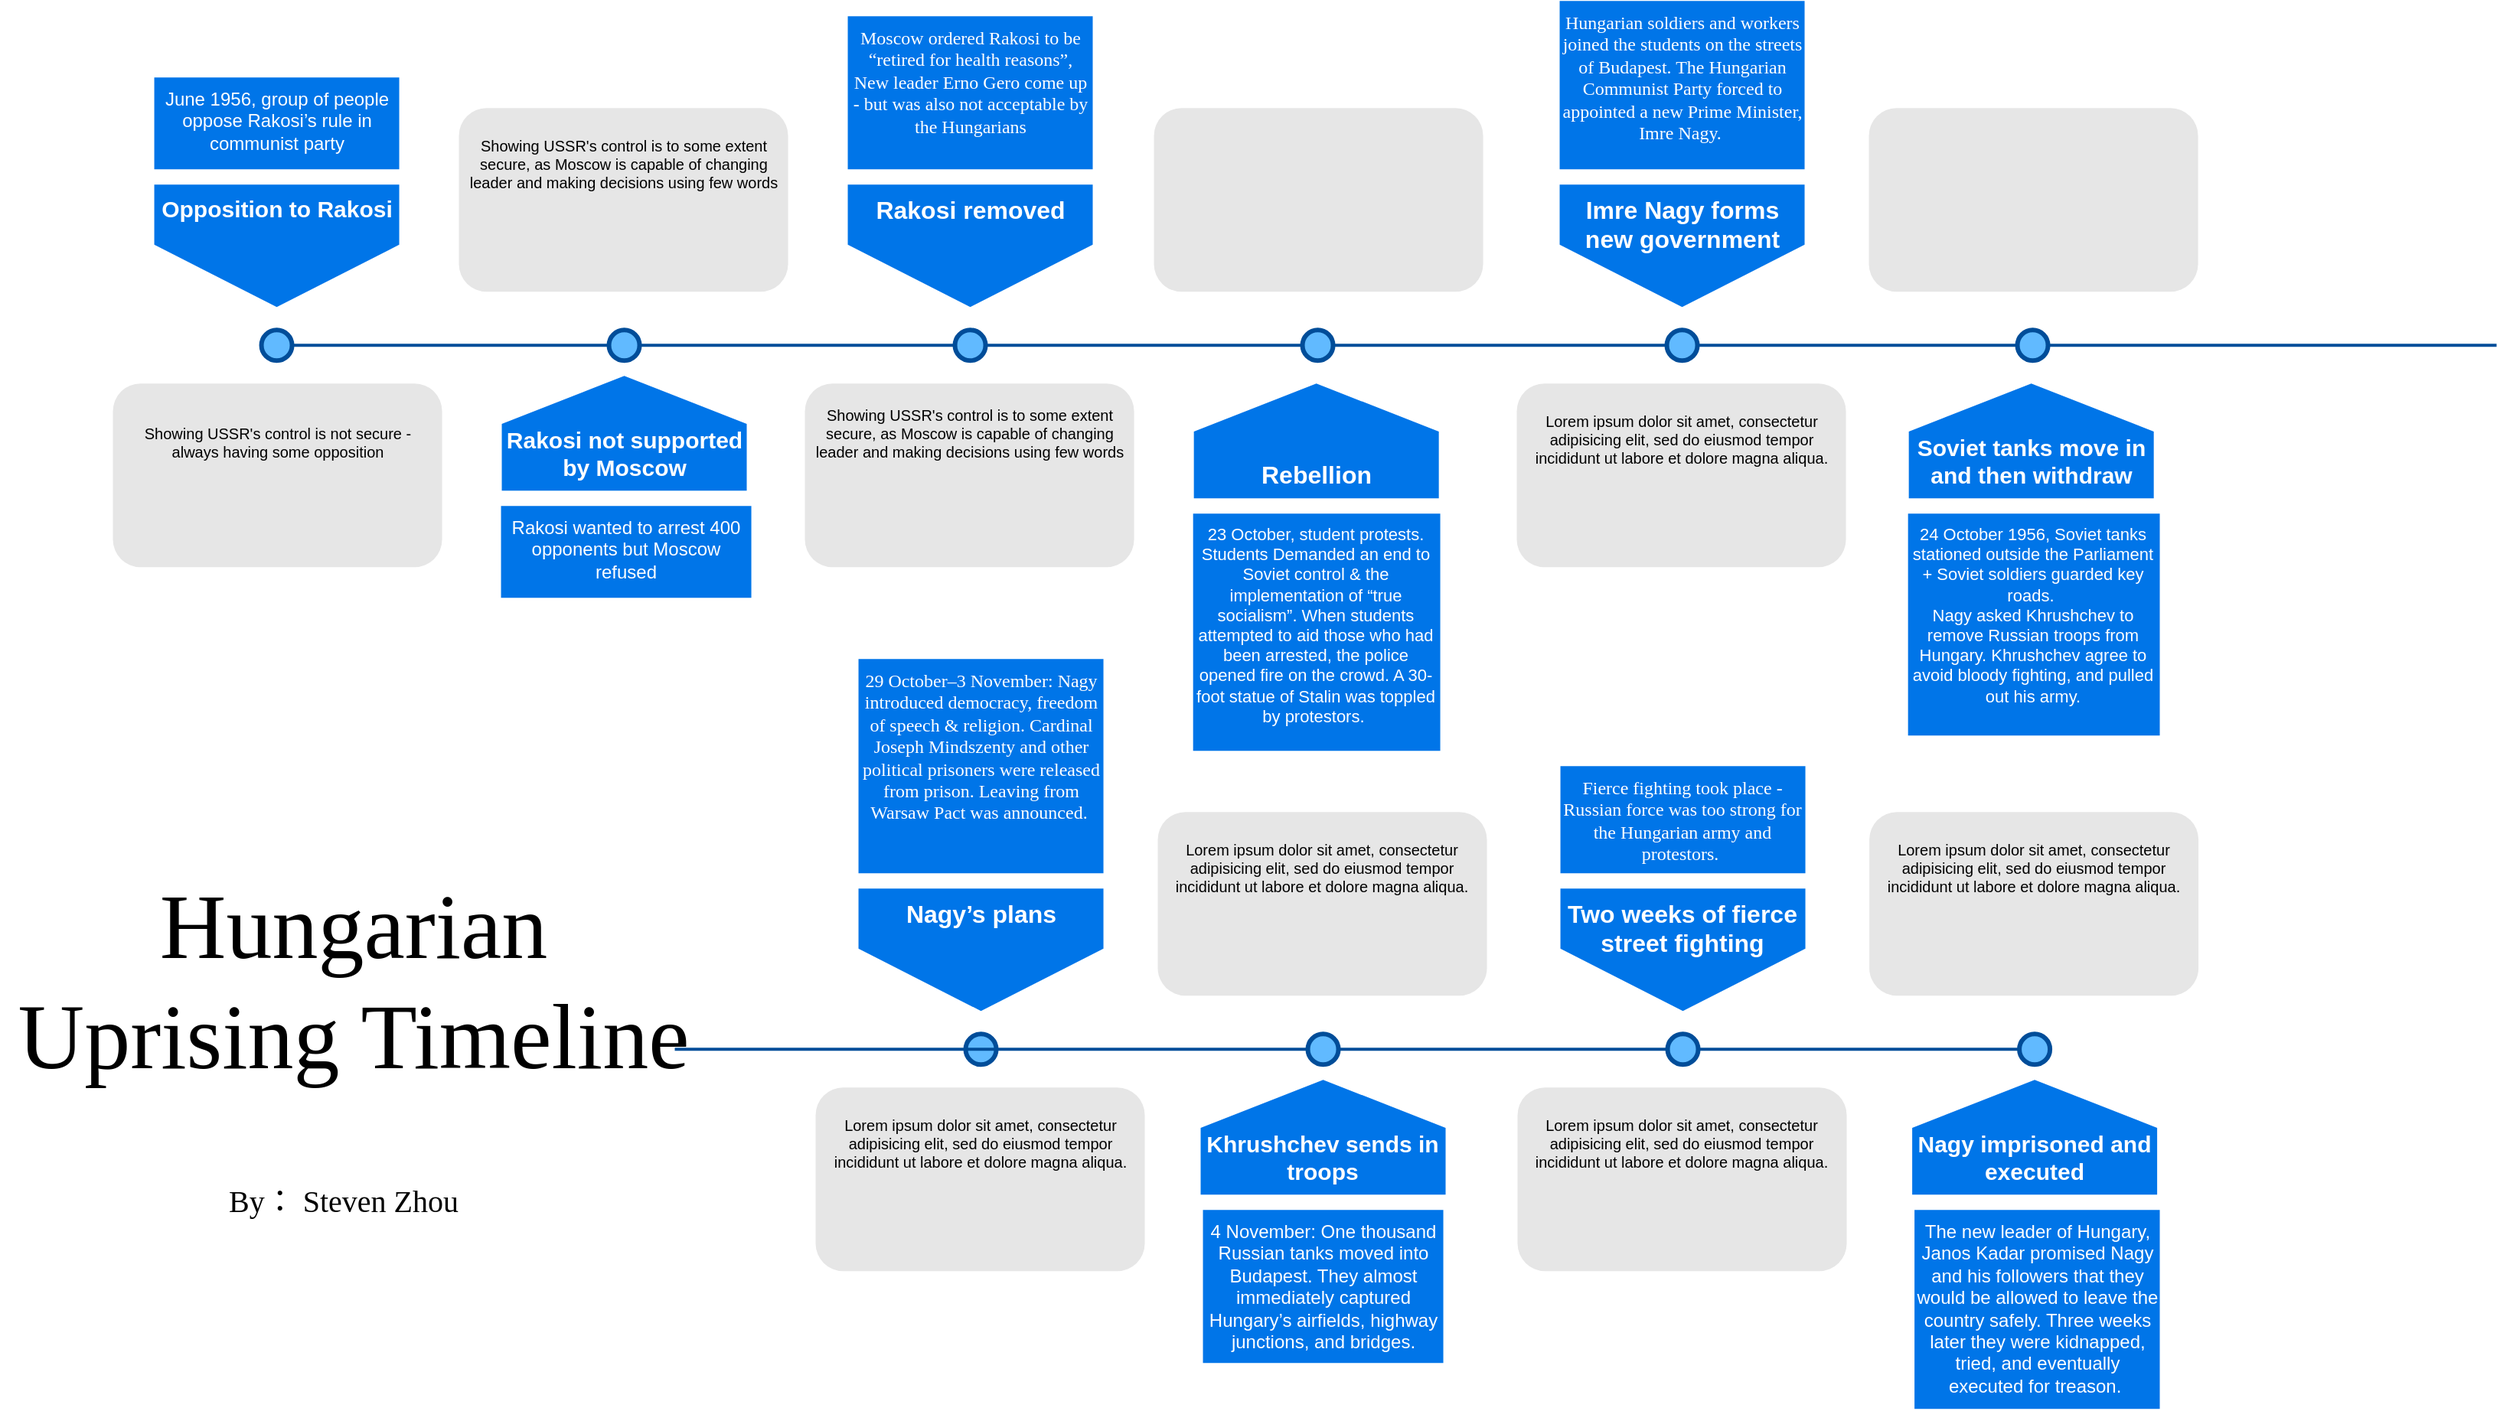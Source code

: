 <mxfile version="12.7.1" type="github">
  <diagram name="Page-1" id="82e54ff1-d628-8f03-85c4-9753963a91cd">
    <mxGraphModel dx="1774" dy="1056" grid="1" gridSize="10" guides="1" tooltips="1" connect="1" arrows="1" fold="1" page="1" pageScale="1" pageWidth="1654" pageHeight="1169" background="#ffffff" math="0" shadow="0">
      <root>
        <mxCell id="0" />
        <mxCell id="1" parent="0" />
        <mxCell id="4ec97bd9e5d20128-1" value="" style="line;strokeWidth=2;html=1;fillColor=none;fontSize=28;fontColor=#004D99;strokeColor=#004D99;" parent="1" vertex="1">
          <mxGeometry x="190" y="342.62" width="1447.77" height="10" as="geometry" />
        </mxCell>
        <mxCell id="4ec97bd9e5d20128-5" value="&lt;font style=&quot;font-size: 15px&quot;&gt;&lt;b&gt;Opposition to Rakosi&lt;/b&gt;&lt;/font&gt;" style="shape=offPageConnector;whiteSpace=wrap;html=1;fillColor=#0075E8;fontSize=15;fontColor=#FFFFFF;size=0.509;verticalAlign=top;strokeColor=none;" parent="1" vertex="1">
          <mxGeometry x="107.77" y="242.62" width="160" height="80" as="geometry" />
        </mxCell>
        <mxCell id="4ec97bd9e5d20128-7" value="&lt;b&gt;Rakosi not supported by Moscow&lt;/b&gt;" style="shape=offPageConnector;whiteSpace=wrap;html=1;fillColor=#0075E8;fontSize=15;fontColor=#FFFFFF;size=0.418;flipV=1;verticalAlign=bottom;strokeColor=none;spacingBottom=4;" parent="1" vertex="1">
          <mxGeometry x="334.77" y="367.62" width="160" height="75" as="geometry" />
        </mxCell>
        <mxCell id="4ec97bd9e5d20128-9" value="" style="ellipse;whiteSpace=wrap;html=1;fillColor=#61BAFF;fontSize=28;fontColor=#004D99;strokeWidth=3;strokeColor=#004D99;" parent="1" vertex="1">
          <mxGeometry x="177.77" y="337.62" width="20" height="20" as="geometry" />
        </mxCell>
        <mxCell id="4ec97bd9e5d20128-10" value="" style="ellipse;whiteSpace=wrap;html=1;fillColor=#61BAFF;fontSize=28;fontColor=#004D99;strokeWidth=3;strokeColor=#004D99;" parent="1" vertex="1">
          <mxGeometry x="404.77" y="337.62" width="20" height="20" as="geometry" />
        </mxCell>
        <mxCell id="4ec97bd9e5d20128-11" value="" style="ellipse;whiteSpace=wrap;html=1;fillColor=#61BAFF;fontSize=28;fontColor=#004D99;strokeWidth=3;strokeColor=#004D99;" parent="1" vertex="1">
          <mxGeometry x="630.77" y="337.62" width="20" height="20" as="geometry" />
        </mxCell>
        <mxCell id="4ec97bd9e5d20128-13" value="" style="ellipse;whiteSpace=wrap;html=1;fillColor=#61BAFF;fontSize=28;fontColor=#004D99;strokeWidth=3;strokeColor=#004D99;" parent="1" vertex="1">
          <mxGeometry x="857.77" y="337.62" width="20" height="20" as="geometry" />
        </mxCell>
        <mxCell id="4ec97bd9e5d20128-14" value="&lt;h1 style=&quot;font-size: 10px&quot;&gt;&lt;span style=&quot;font-weight: normal&quot;&gt;&lt;br&gt;&lt;br&gt;&lt;/span&gt;&lt;/h1&gt;&lt;div&gt;Showing USSR&#39;s control is not secure - always having some opposition&lt;/div&gt;" style="text;html=1;spacing=5;spacingTop=-20;whiteSpace=wrap;overflow=hidden;strokeColor=none;strokeWidth=3;fillColor=#E6E6E6;fontSize=10;fontColor=#000000;align=center;rounded=1;" parent="1" vertex="1">
          <mxGeometry x="80.77" y="372.62" width="215" height="120" as="geometry" />
        </mxCell>
        <mxCell id="4ec97bd9e5d20128-16" value="&lt;h1 style=&quot;font-size: 10px&quot;&gt;&lt;br&gt;&lt;/h1&gt;&lt;p style=&quot;font-size: 10px&quot;&gt;Showing USSR&#39;s control is to some extent secure, as Moscow is capable of changing leader and making decisions using few words&lt;/p&gt;" style="text;html=1;spacing=5;spacingTop=-20;whiteSpace=wrap;overflow=hidden;strokeColor=none;strokeWidth=3;fillColor=#E6E6E6;fontSize=10;fontColor=#000000;align=center;rounded=1;" parent="1" vertex="1">
          <mxGeometry x="306.77" y="192.62" width="215" height="120" as="geometry" />
        </mxCell>
        <mxCell id="4ec97bd9e5d20128-17" value="&lt;h1 style=&quot;font-size: 10px&quot;&gt;&lt;span style=&quot;font-weight: 400&quot;&gt;&lt;br&gt;&lt;/span&gt;&lt;/h1&gt;&lt;h1 style=&quot;font-size: 10px&quot;&gt;&lt;span style=&quot;font-weight: 400&quot;&gt;Showing USSR&#39;s control is to some extent secure, as Moscow is capable of changing leader and making decisions using few words&lt;/span&gt;&lt;br&gt;&lt;/h1&gt;" style="text;html=1;spacing=5;spacingTop=-20;whiteSpace=wrap;overflow=hidden;strokeColor=none;strokeWidth=3;fillColor=#E6E6E6;fontSize=10;fontColor=#000000;align=center;rounded=1;" parent="1" vertex="1">
          <mxGeometry x="532.77" y="372.62" width="215" height="120" as="geometry" />
        </mxCell>
        <mxCell id="4ec97bd9e5d20128-18" value="&lt;h1 style=&quot;font-size: 10px&quot;&gt;&lt;br style=&quot;font-size: 10px&quot;&gt;&lt;/h1&gt;&lt;div&gt;&lt;br&gt;&lt;/div&gt;" style="text;html=1;spacing=5;spacingTop=-20;whiteSpace=wrap;overflow=hidden;strokeColor=none;strokeWidth=3;fillColor=#E6E6E6;fontSize=13;fontColor=#000000;align=center;rounded=1;" parent="1" vertex="1">
          <mxGeometry x="760.77" y="192.62" width="215" height="120" as="geometry" />
        </mxCell>
        <mxCell id="olR5RwuTCDaTEog6YX5e-5" value="Hungarian Uprising Timeline" style="text;html=1;strokeColor=none;fillColor=none;align=center;verticalAlign=middle;whiteSpace=wrap;rounded=0;fontSize=60;fontFamily=Georgia;" vertex="1" parent="1">
          <mxGeometry x="7.77" y="752.62" width="460" height="20" as="geometry" />
        </mxCell>
        <mxCell id="olR5RwuTCDaTEog6YX5e-7" value="&lt;font style=&quot;font-size: 20px&quot;&gt;By： Steven Zhou&lt;/font&gt;" style="text;html=1;strokeColor=none;fillColor=none;align=center;verticalAlign=middle;whiteSpace=wrap;rounded=0;fontFamily=Georgia;fontSize=60;" vertex="1" parent="1">
          <mxGeometry x="137.77" y="882.62" width="187" height="20" as="geometry" />
        </mxCell>
        <mxCell id="olR5RwuTCDaTEog6YX5e-14" value="&lt;font style=&quot;font-size: 12px&quot;&gt;June 1956, group of people oppose Rakosi’s rule in communist party&lt;/font&gt;" style="shape=offPageConnector;whiteSpace=wrap;html=1;fillColor=#0075E8;fontSize=12;fontColor=#FFFFFF;size=0;verticalAlign=top;strokeColor=none;" vertex="1" parent="1">
          <mxGeometry x="107.77" y="172.62" width="160" height="60" as="geometry" />
        </mxCell>
        <mxCell id="olR5RwuTCDaTEog6YX5e-16" value="&lt;font style=&quot;font-size: 12px&quot;&gt;Rakosi wanted to arrest 400 opponents but Moscow refused&lt;/font&gt;" style="shape=offPageConnector;whiteSpace=wrap;html=1;fillColor=#0075E8;fontSize=12;fontColor=#FFFFFF;size=0;verticalAlign=top;strokeColor=none;" vertex="1" parent="1">
          <mxGeometry x="334.27" y="452.62" width="163.5" height="60" as="geometry" />
        </mxCell>
        <mxCell id="olR5RwuTCDaTEog6YX5e-20" value="&lt;font style=&quot;font-size: 16px&quot;&gt;&lt;b&gt;Rakosi removed&lt;/b&gt;&lt;/font&gt;" style="shape=offPageConnector;whiteSpace=wrap;html=1;fillColor=#0075E8;fontSize=15;fontColor=#FFFFFF;size=0.509;verticalAlign=top;strokeColor=none;" vertex="1" parent="1">
          <mxGeometry x="560.77" y="242.62" width="160" height="80" as="geometry" />
        </mxCell>
        <mxCell id="olR5RwuTCDaTEog6YX5e-21" value="&lt;font style=&quot;font-size: 12px&quot;&gt;Moscow ordered Rakosi to be “retired for health reasons”, New leader Erno Gero come up - but was also not acceptable by the Hungarians&lt;/font&gt;" style="shape=offPageConnector;whiteSpace=wrap;html=1;fillColor=#0075E8;fontSize=12;fontColor=#FFFFFF;size=0;verticalAlign=top;strokeColor=none;fontFamily=Garamond;" vertex="1" parent="1">
          <mxGeometry x="560.77" y="132.62" width="160" height="100" as="geometry" />
        </mxCell>
        <mxCell id="olR5RwuTCDaTEog6YX5e-22" value="&lt;font style=&quot;font-size: 16px&quot;&gt;&lt;b&gt;Rebellion&lt;/b&gt;&lt;/font&gt;" style="shape=offPageConnector;whiteSpace=wrap;html=1;fillColor=#0075E8;fontSize=15;fontColor=#FFFFFF;size=0.418;flipV=1;verticalAlign=bottom;strokeColor=none;spacingBottom=4;" vertex="1" parent="1">
          <mxGeometry x="786.84" y="372.62" width="160" height="75" as="geometry" />
        </mxCell>
        <mxCell id="olR5RwuTCDaTEog6YX5e-23" value="&lt;span style=&quot;font-size: 11px&quot;&gt;23 October, student protests. Students Demanded an end to Soviet control &amp;amp; the implementation of “true socialism”. When students attempted to aid those who had been arrested, the police opened fire on the crowd. A 30-foot statue of Stalin was toppled by protestors.&amp;nbsp;&lt;/span&gt;" style="shape=offPageConnector;whiteSpace=wrap;html=1;fillColor=#0075E8;fontSize=11;fontColor=#FFFFFF;size=0;verticalAlign=top;strokeColor=none;fontFamily=Helvetica;" vertex="1" parent="1">
          <mxGeometry x="786.34" y="457.62" width="161.43" height="155" as="geometry" />
        </mxCell>
        <mxCell id="olR5RwuTCDaTEog6YX5e-24" value="" style="ellipse;whiteSpace=wrap;html=1;fillColor=#61BAFF;fontSize=28;fontColor=#004D99;strokeWidth=3;strokeColor=#004D99;" vertex="1" parent="1">
          <mxGeometry x="1095.77" y="337.62" width="20" height="20" as="geometry" />
        </mxCell>
        <mxCell id="olR5RwuTCDaTEog6YX5e-25" value="&lt;h1 style=&quot;font-size: 10px&quot;&gt;&lt;br&gt;&lt;/h1&gt;&lt;p style=&quot;font-size: 10px&quot;&gt;Lorem ipsum dolor sit amet, consectetur adipisicing elit, sed do eiusmod tempor incididunt ut labore et dolore magna aliqua.&lt;/p&gt;" style="text;html=1;spacing=5;spacingTop=-20;whiteSpace=wrap;overflow=hidden;strokeColor=none;strokeWidth=3;fillColor=#E6E6E6;fontSize=10;fontColor=#000000;align=center;rounded=1;" vertex="1" parent="1">
          <mxGeometry x="997.77" y="372.62" width="215" height="120" as="geometry" />
        </mxCell>
        <mxCell id="olR5RwuTCDaTEog6YX5e-26" value="&lt;span style=&quot;font-size: 16px&quot;&gt;&lt;b&gt;Imre Nagy forms new government&lt;/b&gt;&lt;/span&gt;" style="shape=offPageConnector;whiteSpace=wrap;html=1;fillColor=#0075E8;fontSize=15;fontColor=#FFFFFF;size=0.509;verticalAlign=top;strokeColor=none;" vertex="1" parent="1">
          <mxGeometry x="1025.77" y="242.62" width="160" height="80" as="geometry" />
        </mxCell>
        <mxCell id="olR5RwuTCDaTEog6YX5e-27" value="&lt;font style=&quot;font-size: 12px&quot;&gt;Hungarian soldiers and workers joined the students on the streets of Budapest. The Hungarian Communist Party forced to appointed a new Prime Minister, Imre Nagy.&amp;nbsp;&lt;/font&gt;" style="shape=offPageConnector;whiteSpace=wrap;html=1;fillColor=#0075E8;fontSize=12;fontColor=#FFFFFF;size=0;verticalAlign=top;strokeColor=none;fontFamily=Garamond;" vertex="1" parent="1">
          <mxGeometry x="1025.77" y="122.62" width="160" height="110" as="geometry" />
        </mxCell>
        <mxCell id="olR5RwuTCDaTEog6YX5e-32" value="" style="ellipse;whiteSpace=wrap;html=1;fillColor=#61BAFF;fontSize=28;fontColor=#004D99;strokeWidth=3;strokeColor=#004D99;" vertex="1" parent="1">
          <mxGeometry x="1324.77" y="337.62" width="20" height="20" as="geometry" />
        </mxCell>
        <mxCell id="olR5RwuTCDaTEog6YX5e-33" value="&lt;h1 style=&quot;font-size: 10px&quot;&gt;&lt;br style=&quot;font-size: 10px&quot;&gt;&lt;/h1&gt;&lt;div&gt;&lt;br&gt;&lt;/div&gt;" style="text;html=1;spacing=5;spacingTop=-20;whiteSpace=wrap;overflow=hidden;strokeColor=none;strokeWidth=3;fillColor=#E6E6E6;fontSize=13;fontColor=#000000;align=center;rounded=1;" vertex="1" parent="1">
          <mxGeometry x="1227.77" y="192.62" width="215" height="120" as="geometry" />
        </mxCell>
        <mxCell id="olR5RwuTCDaTEog6YX5e-34" value="&lt;b&gt;&lt;font style=&quot;font-size: 15px&quot;&gt;Soviet tanks move in and then withdraw&lt;/font&gt;&lt;/b&gt;" style="shape=offPageConnector;whiteSpace=wrap;html=1;fillColor=#0075E8;fontSize=15;fontColor=#FFFFFF;size=0.418;flipV=1;verticalAlign=bottom;strokeColor=none;spacingBottom=4;" vertex="1" parent="1">
          <mxGeometry x="1253.84" y="372.62" width="160" height="75" as="geometry" />
        </mxCell>
        <mxCell id="olR5RwuTCDaTEog6YX5e-35" value="&lt;div&gt;&lt;span style=&quot;font-size: 11px&quot;&gt;24 October 1956, Soviet tanks stationed outside the Parliament + Soviet soldiers guarded key roads.&amp;nbsp;&lt;/span&gt;&lt;/div&gt;&lt;div&gt;&lt;span style=&quot;font-size: 11px&quot;&gt;Nagy asked Khrushchev to remove Russian troops from Hungary. Khrushchev agree to avoid bloody fighting, and pulled out his army.&lt;/span&gt;&lt;/div&gt;&lt;div&gt;&lt;br&gt;&lt;/div&gt;" style="shape=offPageConnector;whiteSpace=wrap;html=1;fillColor=#0075E8;fontSize=11;fontColor=#FFFFFF;size=0;verticalAlign=top;strokeColor=none;fontFamily=Helvetica;" vertex="1" parent="1">
          <mxGeometry x="1253.34" y="457.62" width="164.43" height="145" as="geometry" />
        </mxCell>
        <mxCell id="olR5RwuTCDaTEog6YX5e-40" value="" style="ellipse;whiteSpace=wrap;html=1;fillColor=#61BAFF;fontSize=28;fontColor=#004D99;strokeWidth=3;strokeColor=#004D99;" vertex="1" parent="1">
          <mxGeometry x="637.77" y="797.62" width="20" height="20" as="geometry" />
        </mxCell>
        <mxCell id="olR5RwuTCDaTEog6YX5e-41" value="&lt;h1 style=&quot;font-size: 10px&quot;&gt;&lt;br&gt;&lt;/h1&gt;&lt;p style=&quot;font-size: 10px&quot;&gt;Lorem ipsum dolor sit amet, consectetur adipisicing elit, sed do eiusmod tempor incididunt ut labore et dolore magna aliqua.&lt;/p&gt;" style="text;html=1;spacing=5;spacingTop=-20;whiteSpace=wrap;overflow=hidden;strokeColor=none;strokeWidth=3;fillColor=#E6E6E6;fontSize=10;fontColor=#000000;align=center;rounded=1;" vertex="1" parent="1">
          <mxGeometry x="539.77" y="832.62" width="215" height="120" as="geometry" />
        </mxCell>
        <mxCell id="olR5RwuTCDaTEog6YX5e-42" value="&lt;span style=&quot;font-size: 16px&quot;&gt;&lt;b&gt;Nagy’s plans&lt;/b&gt;&lt;/span&gt;" style="shape=offPageConnector;whiteSpace=wrap;html=1;fillColor=#0075E8;fontSize=15;fontColor=#FFFFFF;size=0.509;verticalAlign=top;strokeColor=none;" vertex="1" parent="1">
          <mxGeometry x="567.77" y="702.62" width="160" height="80" as="geometry" />
        </mxCell>
        <mxCell id="olR5RwuTCDaTEog6YX5e-43" value="&lt;div&gt;29 October–3 November: Nagy introduced democracy, freedom of speech &amp;amp; religion. Cardinal Joseph Mindszenty and other political prisoners were released from prison. Leaving from Warsaw Pact was announced.&amp;nbsp;&lt;/div&gt;" style="shape=offPageConnector;whiteSpace=wrap;html=1;fillColor=#0075E8;fontSize=12;fontColor=#FFFFFF;size=0;verticalAlign=top;strokeColor=none;fontFamily=Garamond;" vertex="1" parent="1">
          <mxGeometry x="567.77" y="552.62" width="160" height="140" as="geometry" />
        </mxCell>
        <mxCell id="olR5RwuTCDaTEog6YX5e-44" value="" style="line;strokeWidth=2;html=1;fillColor=none;fontSize=28;fontColor=#004D99;strokeColor=#004D99;" vertex="1" parent="1">
          <mxGeometry x="447.77" y="802.62" width="892.23" height="10" as="geometry" />
        </mxCell>
        <mxCell id="olR5RwuTCDaTEog6YX5e-45" value="&lt;b&gt;Khrushchev sends in troops&lt;/b&gt;" style="shape=offPageConnector;whiteSpace=wrap;html=1;fillColor=#0075E8;fontSize=15;fontColor=#FFFFFF;size=0.418;flipV=1;verticalAlign=bottom;strokeColor=none;spacingBottom=4;" vertex="1" parent="1">
          <mxGeometry x="791.27" y="827.62" width="160" height="75" as="geometry" />
        </mxCell>
        <mxCell id="olR5RwuTCDaTEog6YX5e-46" value="" style="ellipse;whiteSpace=wrap;html=1;fillColor=#61BAFF;fontSize=28;fontColor=#004D99;strokeWidth=3;strokeColor=#004D99;" vertex="1" parent="1">
          <mxGeometry x="861.27" y="797.62" width="20" height="20" as="geometry" />
        </mxCell>
        <mxCell id="olR5RwuTCDaTEog6YX5e-47" value="&lt;h1 style=&quot;font-size: 10px&quot;&gt;&lt;br&gt;&lt;/h1&gt;&lt;p style=&quot;font-size: 10px&quot;&gt;Lorem ipsum dolor sit amet, consectetur adipisicing elit, sed do eiusmod tempor incididunt ut labore et dolore magna aliqua.&lt;/p&gt;" style="text;html=1;spacing=5;spacingTop=-20;whiteSpace=wrap;overflow=hidden;strokeColor=none;strokeWidth=3;fillColor=#E6E6E6;fontSize=10;fontColor=#000000;align=center;rounded=1;" vertex="1" parent="1">
          <mxGeometry x="763.27" y="652.62" width="215" height="120" as="geometry" />
        </mxCell>
        <mxCell id="olR5RwuTCDaTEog6YX5e-48" value="&lt;font style=&quot;font-size: 12px&quot;&gt;4 November: One thousand Russian tanks moved into Budapest. They almost immediately captured Hungary’s airfields, highway junctions, and bridges.&lt;/font&gt;" style="shape=offPageConnector;whiteSpace=wrap;html=1;fillColor=#0075E8;fontSize=12;fontColor=#FFFFFF;size=0;verticalAlign=top;strokeColor=none;" vertex="1" parent="1">
          <mxGeometry x="792.77" y="912.62" width="157" height="100" as="geometry" />
        </mxCell>
        <mxCell id="olR5RwuTCDaTEog6YX5e-49" value="" style="ellipse;whiteSpace=wrap;html=1;fillColor=#61BAFF;fontSize=28;fontColor=#004D99;strokeWidth=3;strokeColor=#004D99;" vertex="1" parent="1">
          <mxGeometry x="1096.27" y="797.62" width="20" height="20" as="geometry" />
        </mxCell>
        <mxCell id="olR5RwuTCDaTEog6YX5e-50" value="&lt;h1 style=&quot;font-size: 10px&quot;&gt;&lt;br&gt;&lt;/h1&gt;&lt;p style=&quot;font-size: 10px&quot;&gt;Lorem ipsum dolor sit amet, consectetur adipisicing elit, sed do eiusmod tempor incididunt ut labore et dolore magna aliqua.&lt;/p&gt;" style="text;html=1;spacing=5;spacingTop=-20;whiteSpace=wrap;overflow=hidden;strokeColor=none;strokeWidth=3;fillColor=#E6E6E6;fontSize=10;fontColor=#000000;align=center;rounded=1;" vertex="1" parent="1">
          <mxGeometry x="998.27" y="832.62" width="215" height="120" as="geometry" />
        </mxCell>
        <mxCell id="olR5RwuTCDaTEog6YX5e-51" value="&lt;span style=&quot;font-size: 16px&quot;&gt;&lt;b&gt;Two weeks of fierce street fighting&lt;/b&gt;&lt;/span&gt;" style="shape=offPageConnector;whiteSpace=wrap;html=1;fillColor=#0075E8;fontSize=15;fontColor=#FFFFFF;size=0.509;verticalAlign=top;strokeColor=none;" vertex="1" parent="1">
          <mxGeometry x="1026.27" y="702.62" width="160" height="80" as="geometry" />
        </mxCell>
        <mxCell id="olR5RwuTCDaTEog6YX5e-52" value="&lt;div&gt;Fierce fighting took place - Russian force was too strong for the Hungarian army and protestors.&amp;nbsp;&lt;/div&gt;" style="shape=offPageConnector;whiteSpace=wrap;html=1;fillColor=#0075E8;fontSize=12;fontColor=#FFFFFF;size=0;verticalAlign=top;strokeColor=none;fontFamily=Garamond;" vertex="1" parent="1">
          <mxGeometry x="1026.27" y="622.62" width="160" height="70" as="geometry" />
        </mxCell>
        <mxCell id="olR5RwuTCDaTEog6YX5e-53" value="&lt;b&gt;Nagy imprisoned and executed&lt;/b&gt;" style="shape=offPageConnector;whiteSpace=wrap;html=1;fillColor=#0075E8;fontSize=15;fontColor=#FFFFFF;size=0.418;flipV=1;verticalAlign=bottom;strokeColor=none;spacingBottom=4;" vertex="1" parent="1">
          <mxGeometry x="1256.05" y="827.62" width="160" height="75" as="geometry" />
        </mxCell>
        <mxCell id="olR5RwuTCDaTEog6YX5e-54" value="" style="ellipse;whiteSpace=wrap;html=1;fillColor=#61BAFF;fontSize=28;fontColor=#004D99;strokeWidth=3;strokeColor=#004D99;" vertex="1" parent="1">
          <mxGeometry x="1326.05" y="797.62" width="20" height="20" as="geometry" />
        </mxCell>
        <mxCell id="olR5RwuTCDaTEog6YX5e-55" value="&lt;h1 style=&quot;font-size: 10px&quot;&gt;&lt;br&gt;&lt;/h1&gt;&lt;p style=&quot;font-size: 10px&quot;&gt;Lorem ipsum dolor sit amet, consectetur adipisicing elit, sed do eiusmod tempor incididunt ut labore et dolore magna aliqua.&lt;/p&gt;" style="text;html=1;spacing=5;spacingTop=-20;whiteSpace=wrap;overflow=hidden;strokeColor=none;strokeWidth=3;fillColor=#E6E6E6;fontSize=10;fontColor=#000000;align=center;rounded=1;" vertex="1" parent="1">
          <mxGeometry x="1228.05" y="652.62" width="215" height="120" as="geometry" />
        </mxCell>
        <mxCell id="olR5RwuTCDaTEog6YX5e-56" value="&lt;font style=&quot;font-size: 12px&quot;&gt;The new leader of Hungary, Janos Kadar promised Nagy and his followers that they would be allowed to leave the country safely. Three weeks later they were kidnapped, tried, and eventually executed for treason.&amp;nbsp;&lt;/font&gt;" style="shape=offPageConnector;whiteSpace=wrap;html=1;fillColor=#0075E8;fontSize=12;fontColor=#FFFFFF;size=0;verticalAlign=top;strokeColor=none;" vertex="1" parent="1">
          <mxGeometry x="1257.55" y="912.62" width="160.22" height="130" as="geometry" />
        </mxCell>
      </root>
    </mxGraphModel>
  </diagram>
</mxfile>
